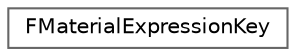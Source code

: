 digraph "Graphical Class Hierarchy"
{
 // INTERACTIVE_SVG=YES
 // LATEX_PDF_SIZE
  bgcolor="transparent";
  edge [fontname=Helvetica,fontsize=10,labelfontname=Helvetica,labelfontsize=10];
  node [fontname=Helvetica,fontsize=10,shape=box,height=0.2,width=0.4];
  rankdir="LR";
  Node0 [id="Node000000",label="FMaterialExpressionKey",height=0.2,width=0.4,color="grey40", fillcolor="white", style="filled",URL="$db/d58/classFMaterialExpressionKey.html",tooltip="Uniquely identifies a material expression output."];
}
